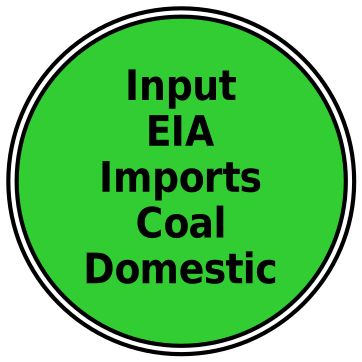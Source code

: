 digraph dependencies {
layers="one:two:three";
outputorder="edgesfirst";
nodesep=0.75;
Input_EIA_Imports_Coal_Domestic [layer="two"] [style="filled"] [height="2.2"] [shape="doublecircle"] [fontsize="20"] [fillcolor="limegreen"] [fontname="Helvetica-Narrow-Bold"] [fixedsize="true"] [label="Input\nEIA\nImports\nCoal\nDomestic"] [width="2.2"] [penwidth="2"];
}